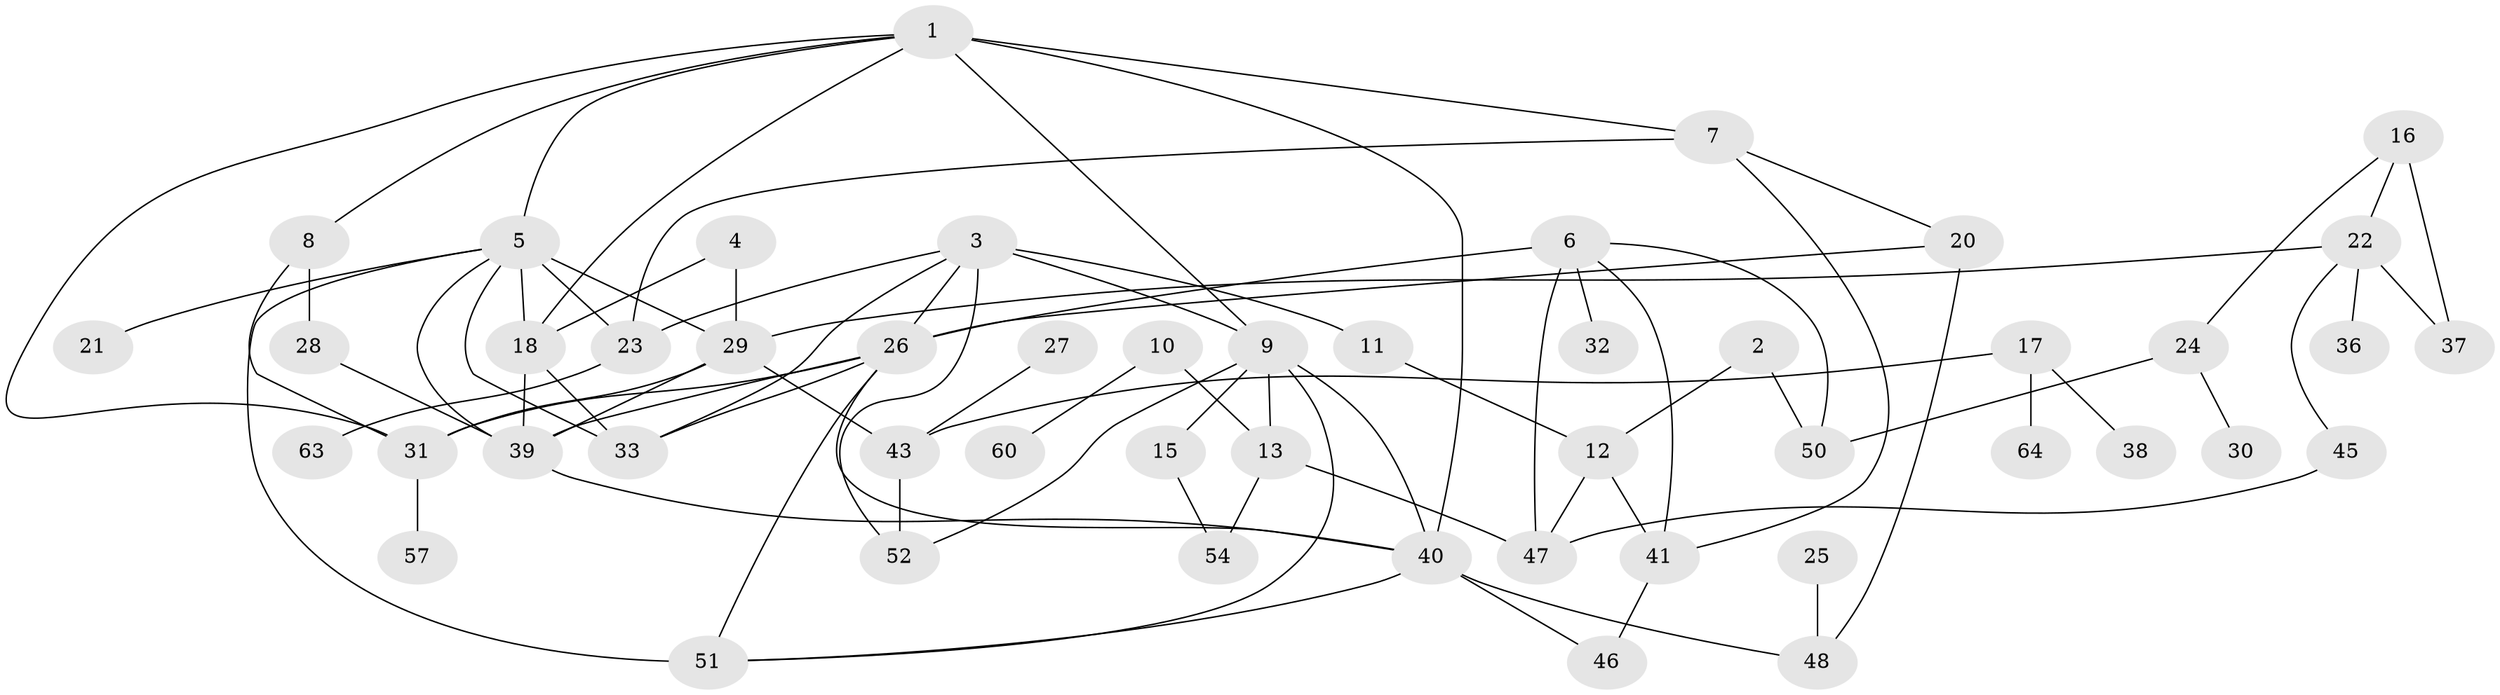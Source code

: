 // original degree distribution, {3: 0.1875, 1: 0.234375, 5: 0.0859375, 2: 0.234375, 4: 0.1171875, 6: 0.03125, 0: 0.1015625, 7: 0.0078125}
// Generated by graph-tools (version 1.1) at 2025/33/03/09/25 02:33:32]
// undirected, 50 vertices, 83 edges
graph export_dot {
graph [start="1"]
  node [color=gray90,style=filled];
  1;
  2;
  3;
  4;
  5;
  6;
  7;
  8;
  9;
  10;
  11;
  12;
  13;
  15;
  16;
  17;
  18;
  20;
  21;
  22;
  23;
  24;
  25;
  26;
  27;
  28;
  29;
  30;
  31;
  32;
  33;
  36;
  37;
  38;
  39;
  40;
  41;
  43;
  45;
  46;
  47;
  48;
  50;
  51;
  52;
  54;
  57;
  60;
  63;
  64;
  1 -- 5 [weight=1.0];
  1 -- 7 [weight=1.0];
  1 -- 8 [weight=1.0];
  1 -- 9 [weight=1.0];
  1 -- 18 [weight=1.0];
  1 -- 31 [weight=1.0];
  1 -- 40 [weight=2.0];
  2 -- 12 [weight=3.0];
  2 -- 50 [weight=1.0];
  3 -- 9 [weight=2.0];
  3 -- 11 [weight=2.0];
  3 -- 23 [weight=1.0];
  3 -- 26 [weight=1.0];
  3 -- 33 [weight=2.0];
  3 -- 52 [weight=1.0];
  4 -- 18 [weight=1.0];
  4 -- 29 [weight=1.0];
  5 -- 18 [weight=1.0];
  5 -- 21 [weight=1.0];
  5 -- 23 [weight=2.0];
  5 -- 29 [weight=1.0];
  5 -- 33 [weight=1.0];
  5 -- 39 [weight=1.0];
  5 -- 51 [weight=1.0];
  6 -- 26 [weight=1.0];
  6 -- 32 [weight=1.0];
  6 -- 41 [weight=1.0];
  6 -- 47 [weight=2.0];
  6 -- 50 [weight=1.0];
  7 -- 20 [weight=1.0];
  7 -- 23 [weight=1.0];
  7 -- 41 [weight=1.0];
  8 -- 28 [weight=2.0];
  8 -- 31 [weight=1.0];
  9 -- 13 [weight=1.0];
  9 -- 15 [weight=1.0];
  9 -- 40 [weight=1.0];
  9 -- 51 [weight=1.0];
  9 -- 52 [weight=1.0];
  10 -- 13 [weight=1.0];
  10 -- 60 [weight=1.0];
  11 -- 12 [weight=1.0];
  12 -- 41 [weight=1.0];
  12 -- 47 [weight=1.0];
  13 -- 47 [weight=1.0];
  13 -- 54 [weight=1.0];
  15 -- 54 [weight=1.0];
  16 -- 22 [weight=1.0];
  16 -- 24 [weight=1.0];
  16 -- 37 [weight=2.0];
  17 -- 38 [weight=1.0];
  17 -- 43 [weight=1.0];
  17 -- 64 [weight=1.0];
  18 -- 33 [weight=1.0];
  18 -- 39 [weight=1.0];
  20 -- 26 [weight=1.0];
  20 -- 48 [weight=1.0];
  22 -- 29 [weight=1.0];
  22 -- 36 [weight=1.0];
  22 -- 37 [weight=2.0];
  22 -- 45 [weight=1.0];
  23 -- 63 [weight=1.0];
  24 -- 30 [weight=1.0];
  24 -- 50 [weight=1.0];
  25 -- 48 [weight=1.0];
  26 -- 31 [weight=1.0];
  26 -- 33 [weight=1.0];
  26 -- 39 [weight=1.0];
  26 -- 40 [weight=1.0];
  26 -- 51 [weight=2.0];
  27 -- 43 [weight=1.0];
  28 -- 39 [weight=1.0];
  29 -- 31 [weight=1.0];
  29 -- 39 [weight=1.0];
  29 -- 43 [weight=1.0];
  31 -- 57 [weight=1.0];
  39 -- 40 [weight=1.0];
  40 -- 46 [weight=1.0];
  40 -- 48 [weight=1.0];
  40 -- 51 [weight=1.0];
  41 -- 46 [weight=1.0];
  43 -- 52 [weight=1.0];
  45 -- 47 [weight=1.0];
}
